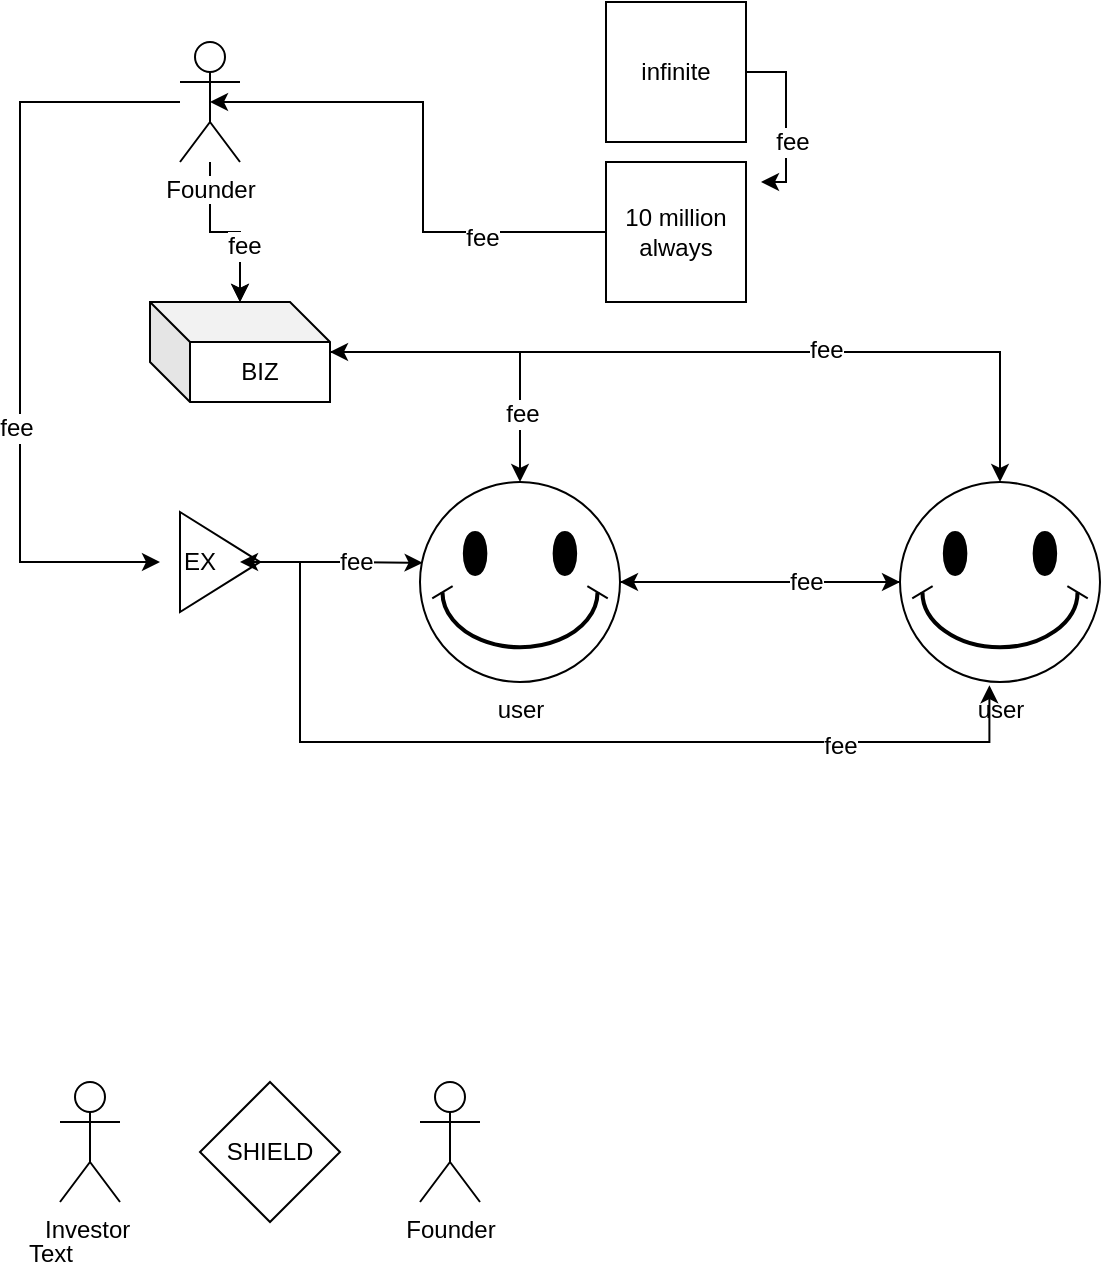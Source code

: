 <mxfile version="12.3.5" type="github" pages="1"><diagram id="o7h2T-2CQ7bNbnrs3VZw" name="Page-1"><mxGraphModel dx="1113" dy="765" grid="1" gridSize="10" guides="1" tooltips="1" connect="1" arrows="1" fold="1" page="1" pageScale="1" pageWidth="827" pageHeight="1169" math="0" shadow="0"><root><mxCell id="0"/><mxCell id="1" parent="0"/><mxCell id="d0RqwSEN9SUbUHPLpun7-10" style="edgeStyle=orthogonalEdgeStyle;rounded=0;orthogonalLoop=1;jettySize=auto;html=1;" edge="1" parent="1" source="d0RqwSEN9SUbUHPLpun7-1"><mxGeometry relative="1" as="geometry"><mxPoint x="410" y="90" as="targetPoint"/></mxGeometry></mxCell><mxCell id="d0RqwSEN9SUbUHPLpun7-32" value="fee" style="text;html=1;align=center;verticalAlign=middle;resizable=0;points=[];;labelBackgroundColor=#ffffff;" vertex="1" connectable="0" parent="d0RqwSEN9SUbUHPLpun7-10"><mxGeometry x="0.249" y="3" relative="1" as="geometry"><mxPoint as="offset"/></mxGeometry></mxCell><mxCell id="d0RqwSEN9SUbUHPLpun7-1" value="infinite" style="whiteSpace=wrap;html=1;aspect=fixed;" vertex="1" parent="1"><mxGeometry x="333" width="70" height="70" as="geometry"/></mxCell><mxCell id="d0RqwSEN9SUbUHPLpun7-11" style="edgeStyle=orthogonalEdgeStyle;rounded=0;orthogonalLoop=1;jettySize=auto;html=1;entryX=0.5;entryY=0.5;entryDx=0;entryDy=0;entryPerimeter=0;" edge="1" parent="1" source="d0RqwSEN9SUbUHPLpun7-2" target="d0RqwSEN9SUbUHPLpun7-3"><mxGeometry relative="1" as="geometry"/></mxCell><mxCell id="d0RqwSEN9SUbUHPLpun7-34" value="fee" style="text;html=1;align=center;verticalAlign=middle;resizable=0;points=[];;labelBackgroundColor=#ffffff;" vertex="1" connectable="0" parent="d0RqwSEN9SUbUHPLpun7-11"><mxGeometry x="-0.523" y="2" relative="1" as="geometry"><mxPoint y="1" as="offset"/></mxGeometry></mxCell><mxCell id="d0RqwSEN9SUbUHPLpun7-2" value="10 million always" style="whiteSpace=wrap;html=1;aspect=fixed;" vertex="1" parent="1"><mxGeometry x="333" y="80" width="70" height="70" as="geometry"/></mxCell><mxCell id="d0RqwSEN9SUbUHPLpun7-12" value="" style="edgeStyle=orthogonalEdgeStyle;rounded=0;orthogonalLoop=1;jettySize=auto;html=1;" edge="1" parent="1" source="d0RqwSEN9SUbUHPLpun7-3" target="d0RqwSEN9SUbUHPLpun7-5"><mxGeometry relative="1" as="geometry"/></mxCell><mxCell id="d0RqwSEN9SUbUHPLpun7-13" style="edgeStyle=orthogonalEdgeStyle;rounded=0;orthogonalLoop=1;jettySize=auto;html=1;entryX=0;entryY=0.5;entryDx=0;entryDy=0;" edge="1" parent="1" source="d0RqwSEN9SUbUHPLpun7-3" target="d0RqwSEN9SUbUHPLpun7-6"><mxGeometry relative="1" as="geometry"><mxPoint x="30" y="280" as="targetPoint"/><Array as="points"><mxPoint x="40" y="50"/><mxPoint x="40" y="280"/></Array></mxGeometry></mxCell><mxCell id="d0RqwSEN9SUbUHPLpun7-30" value="fee" style="text;html=1;align=center;verticalAlign=middle;resizable=0;points=[];;labelBackgroundColor=#ffffff;" vertex="1" connectable="0" parent="d0RqwSEN9SUbUHPLpun7-13"><mxGeometry x="0.28" y="-2" relative="1" as="geometry"><mxPoint as="offset"/></mxGeometry></mxCell><mxCell id="d0RqwSEN9SUbUHPLpun7-14" value="" style="edgeStyle=orthogonalEdgeStyle;rounded=0;orthogonalLoop=1;jettySize=auto;html=1;" edge="1" parent="1" source="d0RqwSEN9SUbUHPLpun7-3" target="d0RqwSEN9SUbUHPLpun7-5"><mxGeometry relative="1" as="geometry"/></mxCell><mxCell id="d0RqwSEN9SUbUHPLpun7-31" value="fee" style="text;html=1;align=center;verticalAlign=middle;resizable=0;points=[];;labelBackgroundColor=#ffffff;" vertex="1" connectable="0" parent="d0RqwSEN9SUbUHPLpun7-14"><mxGeometry x="0.326" y="2" relative="1" as="geometry"><mxPoint as="offset"/></mxGeometry></mxCell><mxCell id="d0RqwSEN9SUbUHPLpun7-3" value="Founder" style="shape=umlActor;verticalLabelPosition=bottom;labelBackgroundColor=#ffffff;verticalAlign=top;html=1;outlineConnect=0;" vertex="1" parent="1"><mxGeometry x="120" y="20" width="30" height="60" as="geometry"/></mxCell><mxCell id="d0RqwSEN9SUbUHPLpun7-23" style="edgeStyle=orthogonalEdgeStyle;rounded=0;orthogonalLoop=1;jettySize=auto;html=1;entryX=0.013;entryY=0.404;entryDx=0;entryDy=0;entryPerimeter=0;" edge="1" parent="1" source="d0RqwSEN9SUbUHPLpun7-4" target="d0RqwSEN9SUbUHPLpun7-15"><mxGeometry relative="1" as="geometry"/></mxCell><mxCell id="d0RqwSEN9SUbUHPLpun7-29" value="fee" style="text;html=1;align=center;verticalAlign=middle;resizable=0;points=[];;labelBackgroundColor=#ffffff;" vertex="1" connectable="0" parent="d0RqwSEN9SUbUHPLpun7-23"><mxGeometry x="0.192" y="1" relative="1" as="geometry"><mxPoint as="offset"/></mxGeometry></mxCell><mxCell id="d0RqwSEN9SUbUHPLpun7-4" value="" style="triangle;whiteSpace=wrap;html=1;" vertex="1" parent="1"><mxGeometry x="120" y="255" width="40" height="50" as="geometry"/></mxCell><mxCell id="d0RqwSEN9SUbUHPLpun7-19" style="edgeStyle=orthogonalEdgeStyle;rounded=0;orthogonalLoop=1;jettySize=auto;html=1;" edge="1" parent="1" source="d0RqwSEN9SUbUHPLpun7-5" target="d0RqwSEN9SUbUHPLpun7-16"><mxGeometry relative="1" as="geometry"/></mxCell><mxCell id="d0RqwSEN9SUbUHPLpun7-25" value="fee" style="text;html=1;align=center;verticalAlign=middle;resizable=0;points=[];;labelBackgroundColor=#ffffff;" vertex="1" connectable="0" parent="d0RqwSEN9SUbUHPLpun7-19"><mxGeometry x="0.237" y="1" relative="1" as="geometry"><mxPoint as="offset"/></mxGeometry></mxCell><mxCell id="d0RqwSEN9SUbUHPLpun7-20" style="edgeStyle=orthogonalEdgeStyle;rounded=0;orthogonalLoop=1;jettySize=auto;html=1;startArrow=classic;startFill=1;" edge="1" parent="1" source="d0RqwSEN9SUbUHPLpun7-5" target="d0RqwSEN9SUbUHPLpun7-15"><mxGeometry relative="1" as="geometry"/></mxCell><mxCell id="d0RqwSEN9SUbUHPLpun7-26" value="fee" style="text;html=1;align=center;verticalAlign=middle;resizable=0;points=[];;labelBackgroundColor=#ffffff;" vertex="1" connectable="0" parent="d0RqwSEN9SUbUHPLpun7-20"><mxGeometry x="0.571" y="1" relative="1" as="geometry"><mxPoint as="offset"/></mxGeometry></mxCell><mxCell id="d0RqwSEN9SUbUHPLpun7-5" value="BIZ" style="shape=cube;whiteSpace=wrap;html=1;boundedLbl=1;backgroundOutline=1;darkOpacity=0.05;darkOpacity2=0.1;" vertex="1" parent="1"><mxGeometry x="105" y="150" width="90" height="50" as="geometry"/></mxCell><mxCell id="d0RqwSEN9SUbUHPLpun7-24" style="edgeStyle=orthogonalEdgeStyle;rounded=0;orthogonalLoop=1;jettySize=auto;html=1;entryX=0.447;entryY=1.016;entryDx=0;entryDy=0;entryPerimeter=0;startArrow=classic;startFill=1;" edge="1" parent="1" source="d0RqwSEN9SUbUHPLpun7-6" target="d0RqwSEN9SUbUHPLpun7-16"><mxGeometry relative="1" as="geometry"><Array as="points"><mxPoint x="180" y="280"/><mxPoint x="180" y="370"/><mxPoint x="525" y="370"/></Array></mxGeometry></mxCell><mxCell id="d0RqwSEN9SUbUHPLpun7-28" value="fee" style="text;html=1;align=center;verticalAlign=middle;resizable=0;points=[];;labelBackgroundColor=#ffffff;" vertex="1" connectable="0" parent="d0RqwSEN9SUbUHPLpun7-24"><mxGeometry x="0.581" y="-2" relative="1" as="geometry"><mxPoint as="offset"/></mxGeometry></mxCell><mxCell id="d0RqwSEN9SUbUHPLpun7-6" value="EX" style="text;html=1;strokeColor=none;fillColor=none;align=center;verticalAlign=middle;whiteSpace=wrap;rounded=0;" vertex="1" parent="1"><mxGeometry x="110" y="270" width="40" height="20" as="geometry"/></mxCell><mxCell id="d0RqwSEN9SUbUHPLpun7-22" style="edgeStyle=orthogonalEdgeStyle;rounded=0;orthogonalLoop=1;jettySize=auto;html=1;" edge="1" parent="1" source="d0RqwSEN9SUbUHPLpun7-15" target="d0RqwSEN9SUbUHPLpun7-16"><mxGeometry relative="1" as="geometry"/></mxCell><mxCell id="d0RqwSEN9SUbUHPLpun7-15" value="user" style="verticalLabelPosition=bottom;verticalAlign=top;html=1;shape=mxgraph.basic.smiley" vertex="1" parent="1"><mxGeometry x="240" y="240" width="100" height="100" as="geometry"/></mxCell><mxCell id="d0RqwSEN9SUbUHPLpun7-21" style="edgeStyle=orthogonalEdgeStyle;rounded=0;orthogonalLoop=1;jettySize=auto;html=1;" edge="1" parent="1" source="d0RqwSEN9SUbUHPLpun7-16" target="d0RqwSEN9SUbUHPLpun7-15"><mxGeometry relative="1" as="geometry"/></mxCell><mxCell id="d0RqwSEN9SUbUHPLpun7-27" value="fee" style="text;html=1;align=center;verticalAlign=middle;resizable=0;points=[];;labelBackgroundColor=#ffffff;" vertex="1" connectable="0" parent="d0RqwSEN9SUbUHPLpun7-21"><mxGeometry x="-0.326" y="1" relative="1" as="geometry"><mxPoint y="-1" as="offset"/></mxGeometry></mxCell><mxCell id="d0RqwSEN9SUbUHPLpun7-16" value="user" style="verticalLabelPosition=bottom;verticalAlign=top;html=1;shape=mxgraph.basic.smiley" vertex="1" parent="1"><mxGeometry x="480" y="240" width="100" height="100" as="geometry"/></mxCell><mxCell id="d0RqwSEN9SUbUHPLpun7-37" value="Investor&amp;nbsp;" style="shape=umlActor;verticalLabelPosition=bottom;labelBackgroundColor=#ffffff;verticalAlign=top;html=1;outlineConnect=0;" vertex="1" parent="1"><mxGeometry x="60" y="540" width="30" height="60" as="geometry"/></mxCell><mxCell id="d0RqwSEN9SUbUHPLpun7-40" value="SHIELD" style="rhombus;whiteSpace=wrap;html=1;" vertex="1" parent="1"><mxGeometry x="130" y="540" width="70" height="70" as="geometry"/></mxCell><mxCell id="d0RqwSEN9SUbUHPLpun7-41" value="Founder" style="shape=umlActor;verticalLabelPosition=bottom;labelBackgroundColor=#ffffff;verticalAlign=top;html=1;outlineConnect=0;" vertex="1" parent="1"><mxGeometry x="240" y="540" width="30" height="60" as="geometry"/></mxCell><mxCell id="d0RqwSEN9SUbUHPLpun7-42" value="Text" style="text;html=1;align=center;verticalAlign=middle;resizable=0;points=[];;autosize=1;" vertex="1" parent="1"><mxGeometry x="35" y="616" width="40" height="20" as="geometry"/></mxCell></root></mxGraphModel></diagram></mxfile>